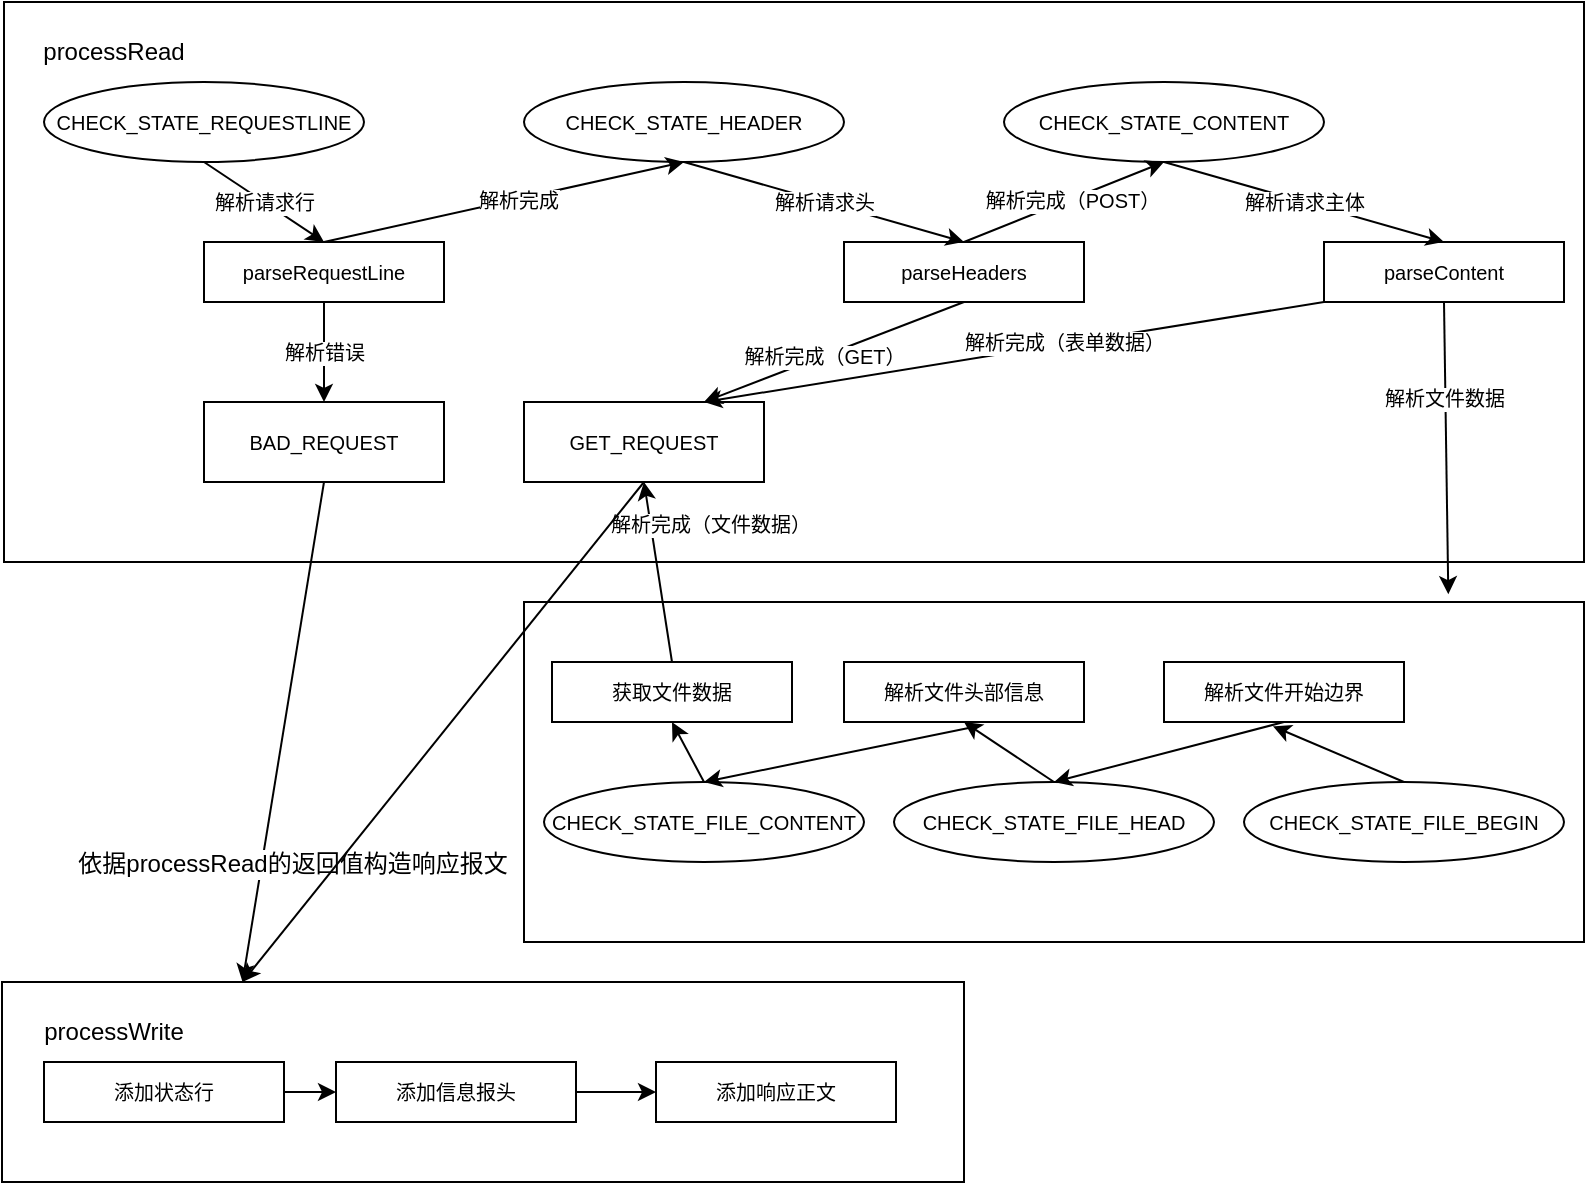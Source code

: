 <mxfile>
    <diagram id="4PYJDAInXsO8ymXNQWgw" name="第 1 页">
        <mxGraphModel dx="1066" dy="617" grid="1" gridSize="10" guides="1" tooltips="1" connect="1" arrows="1" fold="1" page="1" pageScale="1" pageWidth="827" pageHeight="1169" math="0" shadow="0">
            <root>
                <mxCell id="0"/>
                <mxCell id="1" parent="0"/>
                <mxCell id="2" value="" style="rounded=0;whiteSpace=wrap;html=1;fillColor=none;" parent="1" vertex="1">
                    <mxGeometry x="20" y="40" width="790" height="280" as="geometry"/>
                </mxCell>
                <mxCell id="3" value="processRead" style="text;html=1;strokeColor=none;fillColor=none;align=center;verticalAlign=middle;whiteSpace=wrap;rounded=0;" parent="1" vertex="1">
                    <mxGeometry x="40" y="50" width="70" height="30" as="geometry"/>
                </mxCell>
                <mxCell id="4" value="&lt;font style=&quot;font-size: 10px;&quot;&gt;CHECK_STATE_REQUESTLINE&lt;/font&gt;" style="ellipse;whiteSpace=wrap;html=1;fillColor=none;rounded=0;" parent="1" vertex="1">
                    <mxGeometry x="40" y="80" width="160" height="40" as="geometry"/>
                </mxCell>
                <mxCell id="5" value="&lt;font style=&quot;font-size: 10px;&quot;&gt;CHECK_STATE_HEADER&lt;/font&gt;" style="ellipse;whiteSpace=wrap;html=1;fillColor=none;rounded=0;" parent="1" vertex="1">
                    <mxGeometry x="280" y="80" width="160" height="40" as="geometry"/>
                </mxCell>
                <mxCell id="6" value="&lt;font style=&quot;font-size: 10px;&quot;&gt;CHECK_STATE_CONTENT&lt;/font&gt;" style="ellipse;whiteSpace=wrap;html=1;fillColor=none;rounded=0;" parent="1" vertex="1">
                    <mxGeometry x="520" y="80" width="160" height="40" as="geometry"/>
                </mxCell>
                <mxCell id="7" value="parseRequestLine" style="rounded=0;whiteSpace=wrap;html=1;fontSize=10;fillColor=none;" parent="1" vertex="1">
                    <mxGeometry x="120" y="160" width="120" height="30" as="geometry"/>
                </mxCell>
                <mxCell id="8" value="parseHeaders" style="rounded=0;whiteSpace=wrap;html=1;fontSize=10;fillColor=none;" parent="1" vertex="1">
                    <mxGeometry x="440" y="160" width="120" height="30" as="geometry"/>
                </mxCell>
                <mxCell id="9" value="parseContent" style="rounded=0;whiteSpace=wrap;html=1;fontSize=10;fillColor=none;" parent="1" vertex="1">
                    <mxGeometry x="680" y="160" width="120" height="30" as="geometry"/>
                </mxCell>
                <mxCell id="10" value="解析请求行" style="endArrow=classic;html=1;fontSize=10;exitX=0.5;exitY=1;exitDx=0;exitDy=0;entryX=0.5;entryY=0;entryDx=0;entryDy=0;rounded=0;" parent="1" source="4" target="7" edge="1">
                    <mxGeometry width="50" height="50" relative="1" as="geometry">
                        <mxPoint x="320" y="180" as="sourcePoint"/>
                        <mxPoint x="370" y="130" as="targetPoint"/>
                    </mxGeometry>
                </mxCell>
                <mxCell id="11" value="" style="endArrow=classic;html=1;fontSize=10;entryX=0.5;entryY=1;entryDx=0;entryDy=0;rounded=0;" parent="1" target="5" edge="1">
                    <mxGeometry width="50" height="50" relative="1" as="geometry">
                        <mxPoint x="180" y="160" as="sourcePoint"/>
                        <mxPoint x="370" y="130" as="targetPoint"/>
                    </mxGeometry>
                </mxCell>
                <mxCell id="12" value="解析完成" style="edgeLabel;html=1;align=center;verticalAlign=middle;resizable=0;points=[];fontSize=10;rounded=0;" parent="11" vertex="1" connectable="0">
                    <mxGeometry x="0.08" relative="1" as="geometry">
                        <mxPoint as="offset"/>
                    </mxGeometry>
                </mxCell>
                <mxCell id="13" value="BAD_REQUEST" style="rounded=0;whiteSpace=wrap;html=1;fontSize=10;fillColor=none;" parent="1" vertex="1">
                    <mxGeometry x="120" y="240" width="120" height="40" as="geometry"/>
                </mxCell>
                <mxCell id="14" value="解析错误" style="endArrow=classic;html=1;fontSize=10;exitX=0.5;exitY=1;exitDx=0;exitDy=0;entryX=0.5;entryY=0;entryDx=0;entryDy=0;rounded=0;" parent="1" source="7" target="13" edge="1">
                    <mxGeometry width="50" height="50" relative="1" as="geometry">
                        <mxPoint x="130" y="130" as="sourcePoint"/>
                        <mxPoint x="190" y="170" as="targetPoint"/>
                    </mxGeometry>
                </mxCell>
                <mxCell id="15" value="解析请求头" style="endArrow=classic;html=1;fontSize=10;entryX=0.5;entryY=0;entryDx=0;entryDy=0;exitX=0.5;exitY=1;exitDx=0;exitDy=0;rounded=0;" parent="1" source="5" target="8" edge="1">
                    <mxGeometry width="50" height="50" relative="1" as="geometry">
                        <mxPoint x="360" y="120" as="sourcePoint"/>
                        <mxPoint x="200" y="180" as="targetPoint"/>
                    </mxGeometry>
                </mxCell>
                <mxCell id="16" value="" style="endArrow=classic;html=1;fontSize=10;entryX=0.5;entryY=1;entryDx=0;entryDy=0;exitX=0.5;exitY=0;exitDx=0;exitDy=0;rounded=0;" parent="1" source="8" target="6" edge="1">
                    <mxGeometry width="50" height="50" relative="1" as="geometry">
                        <mxPoint x="190" y="170" as="sourcePoint"/>
                        <mxPoint x="370" y="130" as="targetPoint"/>
                    </mxGeometry>
                </mxCell>
                <mxCell id="17" value="解析完成（POST）" style="edgeLabel;html=1;align=center;verticalAlign=middle;resizable=0;points=[];fontSize=10;rounded=0;" parent="16" vertex="1" connectable="0">
                    <mxGeometry x="0.08" relative="1" as="geometry">
                        <mxPoint as="offset"/>
                    </mxGeometry>
                </mxCell>
                <mxCell id="18" value="解析请求主体" style="endArrow=classic;html=1;fontSize=10;entryX=0.5;entryY=0;entryDx=0;entryDy=0;exitX=0.5;exitY=1;exitDx=0;exitDy=0;rounded=0;" parent="1" source="6" target="9" edge="1">
                    <mxGeometry width="50" height="50" relative="1" as="geometry">
                        <mxPoint x="370" y="130" as="sourcePoint"/>
                        <mxPoint x="510" y="170" as="targetPoint"/>
                    </mxGeometry>
                </mxCell>
                <mxCell id="19" value="GET_REQUEST" style="rounded=0;whiteSpace=wrap;html=1;fontSize=10;fillColor=none;" parent="1" vertex="1">
                    <mxGeometry x="280" y="240" width="120" height="40" as="geometry"/>
                </mxCell>
                <mxCell id="20" value="" style="endArrow=classic;html=1;fontSize=10;exitX=0.5;exitY=1;exitDx=0;exitDy=0;entryX=0.75;entryY=0;entryDx=0;entryDy=0;rounded=0;" parent="1" source="8" target="19" edge="1">
                    <mxGeometry width="50" height="50" relative="1" as="geometry">
                        <mxPoint x="190" y="170" as="sourcePoint"/>
                        <mxPoint x="370" y="130" as="targetPoint"/>
                    </mxGeometry>
                </mxCell>
                <mxCell id="21" value="解析完成（GET）" style="edgeLabel;html=1;align=center;verticalAlign=middle;resizable=0;points=[];fontSize=10;rounded=0;" parent="20" vertex="1" connectable="0">
                    <mxGeometry x="0.08" relative="1" as="geometry">
                        <mxPoint as="offset"/>
                    </mxGeometry>
                </mxCell>
                <mxCell id="22" value="" style="rounded=0;whiteSpace=wrap;html=1;fontSize=10;fillColor=none;" parent="1" vertex="1">
                    <mxGeometry x="280" y="340" width="530" height="170" as="geometry"/>
                </mxCell>
                <mxCell id="24" value="" style="endArrow=classic;html=1;fontSize=10;exitX=0;exitY=1;exitDx=0;exitDy=0;entryX=0.75;entryY=0;entryDx=0;entryDy=0;rounded=0;" parent="1" source="9" target="19" edge="1">
                    <mxGeometry width="50" height="50" relative="1" as="geometry">
                        <mxPoint x="510" y="200" as="sourcePoint"/>
                        <mxPoint x="500" y="240" as="targetPoint"/>
                    </mxGeometry>
                </mxCell>
                <mxCell id="25" value="解析完成（表单数据）" style="edgeLabel;html=1;align=center;verticalAlign=middle;resizable=0;points=[];fontSize=10;rounded=0;" parent="24" vertex="1" connectable="0">
                    <mxGeometry x="0.08" relative="1" as="geometry">
                        <mxPoint x="37" y="-7" as="offset"/>
                    </mxGeometry>
                </mxCell>
                <mxCell id="26" value="" style="endArrow=classic;html=1;fontSize=10;exitX=0.5;exitY=1;exitDx=0;exitDy=0;entryX=0.872;entryY=-0.023;entryDx=0;entryDy=0;entryPerimeter=0;rounded=0;" parent="1" source="9" target="22" edge="1">
                    <mxGeometry width="50" height="50" relative="1" as="geometry">
                        <mxPoint x="730" y="187.21" as="sourcePoint"/>
                        <mxPoint x="740" y="330" as="targetPoint"/>
                    </mxGeometry>
                </mxCell>
                <mxCell id="27" value="解析文件数据" style="edgeLabel;html=1;align=center;verticalAlign=middle;resizable=0;points=[];fontSize=10;rounded=0;" parent="26" vertex="1" connectable="0">
                    <mxGeometry x="0.08" relative="1" as="geometry">
                        <mxPoint x="-1" y="-31" as="offset"/>
                    </mxGeometry>
                </mxCell>
                <mxCell id="28" value="&lt;font style=&quot;font-size: 10px;&quot;&gt;CHECK_STATE_FILE_BEGIN&lt;/font&gt;" style="ellipse;whiteSpace=wrap;html=1;fillColor=none;rounded=0;" parent="1" vertex="1">
                    <mxGeometry x="640" y="430" width="160" height="40" as="geometry"/>
                </mxCell>
                <mxCell id="29" value="&lt;font style=&quot;font-size: 10px;&quot;&gt;CHECK_STATE_FILE_HEAD&lt;/font&gt;" style="ellipse;whiteSpace=wrap;html=1;fillColor=none;rounded=0;" parent="1" vertex="1">
                    <mxGeometry x="465" y="430" width="160" height="40" as="geometry"/>
                </mxCell>
                <mxCell id="30" value="&lt;font style=&quot;font-size: 10px;&quot;&gt;CHECK_STATE_FILE_CONTENT&lt;/font&gt;" style="ellipse;whiteSpace=wrap;html=1;fillColor=none;rounded=0;" parent="1" vertex="1">
                    <mxGeometry x="290" y="430" width="160" height="40" as="geometry"/>
                </mxCell>
                <mxCell id="31" value="解析文件开始边界" style="rounded=0;whiteSpace=wrap;html=1;fontSize=10;fillColor=none;" parent="1" vertex="1">
                    <mxGeometry x="600" y="370" width="120" height="30" as="geometry"/>
                </mxCell>
                <mxCell id="32" value="解析文件头部信息" style="rounded=0;whiteSpace=wrap;html=1;fontSize=10;fillColor=none;" parent="1" vertex="1">
                    <mxGeometry x="440" y="370" width="120" height="30" as="geometry"/>
                </mxCell>
                <mxCell id="34" value="获取文件数据" style="rounded=0;whiteSpace=wrap;html=1;fontSize=10;fillColor=none;" parent="1" vertex="1">
                    <mxGeometry x="294" y="370" width="120" height="30" as="geometry"/>
                </mxCell>
                <mxCell id="35" value="" style="endArrow=classic;html=1;fontSize=10;entryX=0.454;entryY=1.071;entryDx=0;entryDy=0;entryPerimeter=0;exitX=0.5;exitY=0;exitDx=0;exitDy=0;rounded=0;" parent="1" source="28" target="31" edge="1">
                    <mxGeometry width="50" height="50" relative="1" as="geometry">
                        <mxPoint x="410" y="460" as="sourcePoint"/>
                        <mxPoint x="460" y="410" as="targetPoint"/>
                    </mxGeometry>
                </mxCell>
                <mxCell id="36" value="" style="endArrow=classic;html=1;fontSize=10;entryX=0.5;entryY=0;entryDx=0;entryDy=0;exitX=0.5;exitY=1;exitDx=0;exitDy=0;rounded=0;" parent="1" source="31" target="29" edge="1">
                    <mxGeometry width="50" height="50" relative="1" as="geometry">
                        <mxPoint x="730" y="440" as="sourcePoint"/>
                        <mxPoint x="664.48" y="412.13" as="targetPoint"/>
                    </mxGeometry>
                </mxCell>
                <mxCell id="37" value="" style="endArrow=classic;html=1;fontSize=10;entryX=0.5;entryY=1;entryDx=0;entryDy=0;exitX=0.5;exitY=0;exitDx=0;exitDy=0;rounded=0;" parent="1" source="29" target="32" edge="1">
                    <mxGeometry width="50" height="50" relative="1" as="geometry">
                        <mxPoint x="670" y="410" as="sourcePoint"/>
                        <mxPoint x="555" y="440" as="targetPoint"/>
                    </mxGeometry>
                </mxCell>
                <mxCell id="38" value="" style="endArrow=classic;html=1;fontSize=10;entryX=0.5;entryY=0;entryDx=0;entryDy=0;exitX=0.555;exitY=1.071;exitDx=0;exitDy=0;exitPerimeter=0;rounded=0;" parent="1" source="32" target="30" edge="1">
                    <mxGeometry width="50" height="50" relative="1" as="geometry">
                        <mxPoint x="555" y="440" as="sourcePoint"/>
                        <mxPoint x="510" y="410" as="targetPoint"/>
                    </mxGeometry>
                </mxCell>
                <mxCell id="39" value="" style="endArrow=classic;html=1;fontSize=10;entryX=0.5;entryY=1;entryDx=0;entryDy=0;exitX=0.5;exitY=0;exitDx=0;exitDy=0;rounded=0;" parent="1" source="30" target="34" edge="1">
                    <mxGeometry width="50" height="50" relative="1" as="geometry">
                        <mxPoint x="516.6" y="412.13" as="sourcePoint"/>
                        <mxPoint x="380" y="440" as="targetPoint"/>
                    </mxGeometry>
                </mxCell>
                <mxCell id="40" value="" style="endArrow=classic;html=1;fontSize=10;exitX=0.5;exitY=0;exitDx=0;exitDy=0;entryX=0.5;entryY=1;entryDx=0;entryDy=0;rounded=0;" parent="1" source="34" target="19" edge="1">
                    <mxGeometry width="50" height="50" relative="1" as="geometry">
                        <mxPoint x="345" y="370" as="sourcePoint"/>
                        <mxPoint x="335" y="280" as="targetPoint"/>
                        <Array as="points"/>
                    </mxGeometry>
                </mxCell>
                <mxCell id="41" value="解析完成（文件数据）" style="edgeLabel;html=1;align=center;verticalAlign=middle;resizable=0;points=[];fontSize=10;rounded=0;" parent="40" vertex="1" connectable="0">
                    <mxGeometry x="0.08" relative="1" as="geometry">
                        <mxPoint x="26" y="-21" as="offset"/>
                    </mxGeometry>
                </mxCell>
                <mxCell id="42" value="" style="rounded=0;whiteSpace=wrap;html=1;fillColor=none;" parent="1" vertex="1">
                    <mxGeometry x="19" y="530" width="481" height="100" as="geometry"/>
                </mxCell>
                <mxCell id="43" value="processWrite" style="text;html=1;strokeColor=none;fillColor=none;align=center;verticalAlign=middle;whiteSpace=wrap;rounded=0;" parent="1" vertex="1">
                    <mxGeometry x="40" y="540" width="70" height="30" as="geometry"/>
                </mxCell>
                <mxCell id="44" value="" style="endArrow=classic;html=1;fontSize=10;exitX=0.5;exitY=1;exitDx=0;exitDy=0;entryX=0.25;entryY=0;entryDx=0;entryDy=0;rounded=0;" parent="1" source="13" target="42" edge="1">
                    <mxGeometry width="50" height="50" relative="1" as="geometry">
                        <mxPoint x="410" y="500" as="sourcePoint"/>
                        <mxPoint x="460" y="450" as="targetPoint"/>
                    </mxGeometry>
                </mxCell>
                <mxCell id="46" value="&lt;font style=&quot;font-size: 12px;&quot;&gt;依据processRead的返回值构造响应报文&lt;/font&gt;" style="edgeLabel;html=1;align=center;verticalAlign=middle;resizable=0;points=[];fontSize=10;rounded=0;" parent="44" vertex="1" connectable="0">
                    <mxGeometry x="-0.148" relative="1" as="geometry">
                        <mxPoint x="1" y="84" as="offset"/>
                    </mxGeometry>
                </mxCell>
                <mxCell id="45" value="" style="endArrow=classic;html=1;fontSize=10;exitX=0.5;exitY=1;exitDx=0;exitDy=0;entryX=0.25;entryY=0;entryDx=0;entryDy=0;rounded=0;" parent="1" source="19" target="42" edge="1">
                    <mxGeometry width="50" height="50" relative="1" as="geometry">
                        <mxPoint x="190" y="290" as="sourcePoint"/>
                        <mxPoint x="164.25" y="540" as="targetPoint"/>
                    </mxGeometry>
                </mxCell>
                <mxCell id="47" value="添加响应正文" style="rounded=0;whiteSpace=wrap;html=1;fontSize=10;fillColor=none;" parent="1" vertex="1">
                    <mxGeometry x="346" y="570" width="120" height="30" as="geometry"/>
                </mxCell>
                <mxCell id="51" value="" style="edgeStyle=none;html=1;fontSize=12;rounded=0;" parent="1" source="48" target="47" edge="1">
                    <mxGeometry relative="1" as="geometry"/>
                </mxCell>
                <mxCell id="48" value="添加信息报头" style="rounded=0;whiteSpace=wrap;html=1;fontSize=10;fillColor=none;" parent="1" vertex="1">
                    <mxGeometry x="186" y="570" width="120" height="30" as="geometry"/>
                </mxCell>
                <mxCell id="50" value="" style="edgeStyle=none;html=1;fontSize=12;rounded=0;" parent="1" source="49" target="48" edge="1">
                    <mxGeometry relative="1" as="geometry"/>
                </mxCell>
                <mxCell id="49" value="添加状态行" style="rounded=0;whiteSpace=wrap;html=1;fontSize=10;fillColor=none;" parent="1" vertex="1">
                    <mxGeometry x="40" y="570" width="120" height="30" as="geometry"/>
                </mxCell>
            </root>
        </mxGraphModel>
    </diagram>
</mxfile>